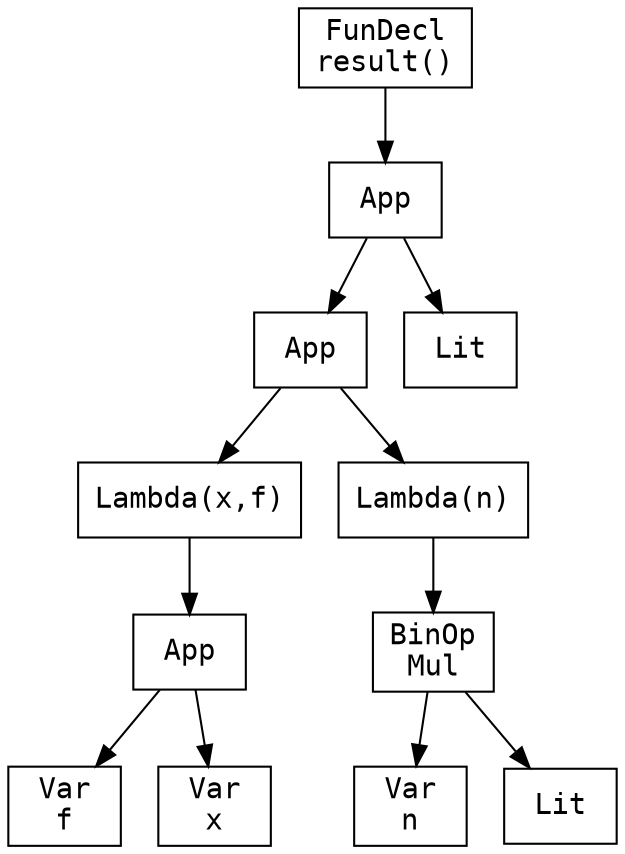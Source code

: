 digraph AST {
  node [shape=box, fontname="Courier"];
  decl0 [label="FunDecl
result()"];
  decl0_body [label="App"];
  decl0 -> decl0_body;
  decl0_body_fun [label="App"];
  decl0_body -> decl0_body_fun;
  decl0_body_fun_fun [label="Lambda(x,f)"];
  decl0_body_fun -> decl0_body_fun_fun;
  decl0_body_fun_fun_body [label="App"];
  decl0_body_fun_fun -> decl0_body_fun_fun_body;
  decl0_body_fun_fun_body_fun [label="Var
f"];
  decl0_body_fun_fun_body -> decl0_body_fun_fun_body_fun;
  decl0_body_fun_fun_body_arg [label="Var
x"];
  decl0_body_fun_fun_body -> decl0_body_fun_fun_body_arg;
  decl0_body_fun_arg [label="Lambda(n)"];
  decl0_body_fun -> decl0_body_fun_arg;
  decl0_body_fun_arg_body [label="BinOp
Mul"];
  decl0_body_fun_arg -> decl0_body_fun_arg_body;
  decl0_body_fun_arg_body_l [label="Var
n"];
  decl0_body_fun_arg_body -> decl0_body_fun_arg_body_l;
  decl0_body_fun_arg_body_r [label="Lit"];
  decl0_body_fun_arg_body -> decl0_body_fun_arg_body_r;
  decl0_body_arg [label="Lit"];
  decl0_body -> decl0_body_arg;
}
